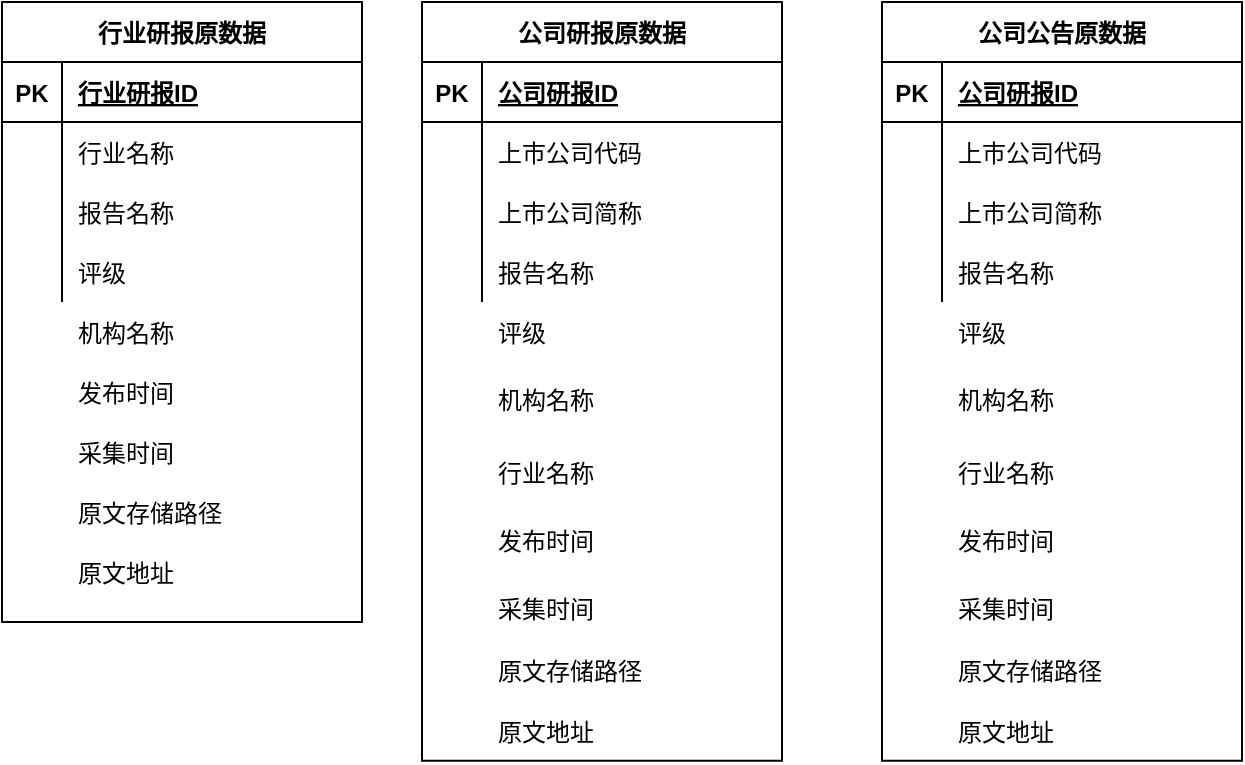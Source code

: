 <mxfile version="14.4.9" type="github">
  <diagram id="uSX-9S-eXGz2k6nIvwEQ" name="第 1 页">
    <mxGraphModel dx="743" dy="429" grid="1" gridSize="10" guides="1" tooltips="1" connect="1" arrows="1" fold="1" page="1" pageScale="1" pageWidth="850" pageHeight="1100" math="0" shadow="0">
      <root>
        <mxCell id="0" />
        <mxCell id="1" parent="0" />
        <mxCell id="P-fnGor--EmOhXwZXgAq-38" value="" style="group" vertex="1" connectable="0" parent="1">
          <mxGeometry x="130" y="130" width="180" height="310" as="geometry" />
        </mxCell>
        <mxCell id="P-fnGor--EmOhXwZXgAq-15" value="行业研报原数据" style="shape=table;startSize=30;container=1;collapsible=1;childLayout=tableLayout;fixedRows=1;rowLines=0;fontStyle=1;align=center;resizeLast=1;" vertex="1" parent="P-fnGor--EmOhXwZXgAq-38">
          <mxGeometry width="180" height="310" as="geometry" />
        </mxCell>
        <mxCell id="P-fnGor--EmOhXwZXgAq-16" value="" style="shape=partialRectangle;collapsible=0;dropTarget=0;pointerEvents=0;fillColor=none;top=0;left=0;bottom=1;right=0;points=[[0,0.5],[1,0.5]];portConstraint=eastwest;" vertex="1" parent="P-fnGor--EmOhXwZXgAq-15">
          <mxGeometry y="30" width="180" height="30" as="geometry" />
        </mxCell>
        <mxCell id="P-fnGor--EmOhXwZXgAq-17" value="PK" style="shape=partialRectangle;connectable=0;fillColor=none;top=0;left=0;bottom=0;right=0;fontStyle=1;overflow=hidden;" vertex="1" parent="P-fnGor--EmOhXwZXgAq-16">
          <mxGeometry width="30" height="30" as="geometry" />
        </mxCell>
        <mxCell id="P-fnGor--EmOhXwZXgAq-18" value="行业研报ID" style="shape=partialRectangle;connectable=0;fillColor=none;top=0;left=0;bottom=0;right=0;align=left;spacingLeft=6;fontStyle=5;overflow=hidden;" vertex="1" parent="P-fnGor--EmOhXwZXgAq-16">
          <mxGeometry x="30" width="150" height="30" as="geometry" />
        </mxCell>
        <mxCell id="P-fnGor--EmOhXwZXgAq-19" value="" style="shape=partialRectangle;collapsible=0;dropTarget=0;pointerEvents=0;fillColor=none;top=0;left=0;bottom=0;right=0;points=[[0,0.5],[1,0.5]];portConstraint=eastwest;" vertex="1" parent="P-fnGor--EmOhXwZXgAq-15">
          <mxGeometry y="60" width="180" height="30" as="geometry" />
        </mxCell>
        <mxCell id="P-fnGor--EmOhXwZXgAq-20" value="" style="shape=partialRectangle;connectable=0;fillColor=none;top=0;left=0;bottom=0;right=0;editable=1;overflow=hidden;" vertex="1" parent="P-fnGor--EmOhXwZXgAq-19">
          <mxGeometry width="30" height="30" as="geometry" />
        </mxCell>
        <mxCell id="P-fnGor--EmOhXwZXgAq-21" value="行业名称" style="shape=partialRectangle;connectable=0;fillColor=none;top=0;left=0;bottom=0;right=0;align=left;spacingLeft=6;overflow=hidden;" vertex="1" parent="P-fnGor--EmOhXwZXgAq-19">
          <mxGeometry x="30" width="150" height="30" as="geometry" />
        </mxCell>
        <mxCell id="P-fnGor--EmOhXwZXgAq-22" value="" style="shape=partialRectangle;collapsible=0;dropTarget=0;pointerEvents=0;fillColor=none;top=0;left=0;bottom=0;right=0;points=[[0,0.5],[1,0.5]];portConstraint=eastwest;" vertex="1" parent="P-fnGor--EmOhXwZXgAq-15">
          <mxGeometry y="90" width="180" height="30" as="geometry" />
        </mxCell>
        <mxCell id="P-fnGor--EmOhXwZXgAq-23" value="" style="shape=partialRectangle;connectable=0;fillColor=none;top=0;left=0;bottom=0;right=0;editable=1;overflow=hidden;" vertex="1" parent="P-fnGor--EmOhXwZXgAq-22">
          <mxGeometry width="30" height="30" as="geometry" />
        </mxCell>
        <mxCell id="P-fnGor--EmOhXwZXgAq-24" value="报告名称" style="shape=partialRectangle;connectable=0;fillColor=none;top=0;left=0;bottom=0;right=0;align=left;spacingLeft=6;overflow=hidden;" vertex="1" parent="P-fnGor--EmOhXwZXgAq-22">
          <mxGeometry x="30" width="150" height="30" as="geometry" />
        </mxCell>
        <mxCell id="P-fnGor--EmOhXwZXgAq-25" value="" style="shape=partialRectangle;collapsible=0;dropTarget=0;pointerEvents=0;fillColor=none;top=0;left=0;bottom=0;right=0;points=[[0,0.5],[1,0.5]];portConstraint=eastwest;" vertex="1" parent="P-fnGor--EmOhXwZXgAq-15">
          <mxGeometry y="120" width="180" height="30" as="geometry" />
        </mxCell>
        <mxCell id="P-fnGor--EmOhXwZXgAq-26" value="" style="shape=partialRectangle;connectable=0;fillColor=none;top=0;left=0;bottom=0;right=0;editable=1;overflow=hidden;" vertex="1" parent="P-fnGor--EmOhXwZXgAq-25">
          <mxGeometry width="30" height="30" as="geometry" />
        </mxCell>
        <mxCell id="P-fnGor--EmOhXwZXgAq-27" value="评级" style="shape=partialRectangle;connectable=0;fillColor=none;top=0;left=0;bottom=0;right=0;align=left;spacingLeft=6;overflow=hidden;" vertex="1" parent="P-fnGor--EmOhXwZXgAq-25">
          <mxGeometry x="30" width="150" height="30" as="geometry" />
        </mxCell>
        <mxCell id="P-fnGor--EmOhXwZXgAq-28" value="" style="shape=partialRectangle;connectable=0;fillColor=none;top=0;left=0;bottom=0;right=0;editable=1;overflow=hidden;" vertex="1" parent="P-fnGor--EmOhXwZXgAq-38">
          <mxGeometry y="150" width="30" height="30" as="geometry" />
        </mxCell>
        <mxCell id="P-fnGor--EmOhXwZXgAq-29" value="机构名称" style="shape=partialRectangle;connectable=0;fillColor=none;top=0;left=0;bottom=0;right=0;align=left;spacingLeft=6;overflow=hidden;" vertex="1" parent="P-fnGor--EmOhXwZXgAq-38">
          <mxGeometry x="30" y="150" width="150" height="30" as="geometry" />
        </mxCell>
        <mxCell id="P-fnGor--EmOhXwZXgAq-30" value="" style="shape=partialRectangle;connectable=0;fillColor=none;top=0;left=0;bottom=0;right=0;editable=1;overflow=hidden;" vertex="1" parent="P-fnGor--EmOhXwZXgAq-38">
          <mxGeometry y="180" width="30" height="30" as="geometry" />
        </mxCell>
        <mxCell id="P-fnGor--EmOhXwZXgAq-31" value="发布时间" style="shape=partialRectangle;connectable=0;fillColor=none;top=0;left=0;bottom=0;right=0;align=left;spacingLeft=6;overflow=hidden;" vertex="1" parent="P-fnGor--EmOhXwZXgAq-38">
          <mxGeometry x="30" y="180" width="150" height="30" as="geometry" />
        </mxCell>
        <mxCell id="P-fnGor--EmOhXwZXgAq-32" value="" style="shape=partialRectangle;connectable=0;fillColor=none;top=0;left=0;bottom=0;right=0;editable=1;overflow=hidden;" vertex="1" parent="P-fnGor--EmOhXwZXgAq-38">
          <mxGeometry y="210" width="30" height="30" as="geometry" />
        </mxCell>
        <mxCell id="P-fnGor--EmOhXwZXgAq-33" value="采集时间" style="shape=partialRectangle;connectable=0;fillColor=none;top=0;left=0;bottom=0;right=0;align=left;spacingLeft=6;overflow=hidden;" vertex="1" parent="P-fnGor--EmOhXwZXgAq-38">
          <mxGeometry x="30" y="210" width="150" height="30" as="geometry" />
        </mxCell>
        <mxCell id="P-fnGor--EmOhXwZXgAq-34" value="" style="shape=partialRectangle;connectable=0;fillColor=none;top=0;left=0;bottom=0;right=0;editable=1;overflow=hidden;" vertex="1" parent="P-fnGor--EmOhXwZXgAq-38">
          <mxGeometry y="240" width="30" height="30" as="geometry" />
        </mxCell>
        <mxCell id="P-fnGor--EmOhXwZXgAq-35" value="原文存储路径" style="shape=partialRectangle;connectable=0;fillColor=none;top=0;left=0;bottom=0;right=0;align=left;spacingLeft=6;overflow=hidden;" vertex="1" parent="P-fnGor--EmOhXwZXgAq-38">
          <mxGeometry x="30" y="240" width="150" height="30" as="geometry" />
        </mxCell>
        <mxCell id="P-fnGor--EmOhXwZXgAq-36" value="" style="shape=partialRectangle;connectable=0;fillColor=none;top=0;left=0;bottom=0;right=0;editable=1;overflow=hidden;" vertex="1" parent="P-fnGor--EmOhXwZXgAq-38">
          <mxGeometry y="270" width="30" height="30" as="geometry" />
        </mxCell>
        <mxCell id="P-fnGor--EmOhXwZXgAq-37" value="原文地址" style="shape=partialRectangle;connectable=0;fillColor=none;top=0;left=0;bottom=0;right=0;align=left;spacingLeft=6;overflow=hidden;" vertex="1" parent="P-fnGor--EmOhXwZXgAq-38">
          <mxGeometry x="30" y="270" width="150" height="30" as="geometry" />
        </mxCell>
        <mxCell id="P-fnGor--EmOhXwZXgAq-39" value="" style="group" vertex="1" connectable="0" parent="1">
          <mxGeometry x="340" y="130" width="180" height="380" as="geometry" />
        </mxCell>
        <mxCell id="P-fnGor--EmOhXwZXgAq-40" value="公司研报原数据" style="shape=table;startSize=30;container=1;collapsible=1;childLayout=tableLayout;fixedRows=1;rowLines=0;fontStyle=1;align=center;resizeLast=1;" vertex="1" parent="P-fnGor--EmOhXwZXgAq-39">
          <mxGeometry width="180" height="379.334" as="geometry" />
        </mxCell>
        <mxCell id="P-fnGor--EmOhXwZXgAq-41" value="" style="shape=partialRectangle;collapsible=0;dropTarget=0;pointerEvents=0;fillColor=none;top=0;left=0;bottom=1;right=0;points=[[0,0.5],[1,0.5]];portConstraint=eastwest;" vertex="1" parent="P-fnGor--EmOhXwZXgAq-40">
          <mxGeometry y="30" width="180" height="30" as="geometry" />
        </mxCell>
        <mxCell id="P-fnGor--EmOhXwZXgAq-42" value="PK" style="shape=partialRectangle;connectable=0;fillColor=none;top=0;left=0;bottom=0;right=0;fontStyle=1;overflow=hidden;" vertex="1" parent="P-fnGor--EmOhXwZXgAq-41">
          <mxGeometry width="30" height="30" as="geometry" />
        </mxCell>
        <mxCell id="P-fnGor--EmOhXwZXgAq-43" value="公司研报ID" style="shape=partialRectangle;connectable=0;fillColor=none;top=0;left=0;bottom=0;right=0;align=left;spacingLeft=6;fontStyle=5;overflow=hidden;" vertex="1" parent="P-fnGor--EmOhXwZXgAq-41">
          <mxGeometry x="30" width="150" height="30" as="geometry" />
        </mxCell>
        <mxCell id="P-fnGor--EmOhXwZXgAq-44" value="" style="shape=partialRectangle;collapsible=0;dropTarget=0;pointerEvents=0;fillColor=none;top=0;left=0;bottom=0;right=0;points=[[0,0.5],[1,0.5]];portConstraint=eastwest;" vertex="1" parent="P-fnGor--EmOhXwZXgAq-40">
          <mxGeometry y="60" width="180" height="30" as="geometry" />
        </mxCell>
        <mxCell id="P-fnGor--EmOhXwZXgAq-45" value="" style="shape=partialRectangle;connectable=0;fillColor=none;top=0;left=0;bottom=0;right=0;editable=1;overflow=hidden;" vertex="1" parent="P-fnGor--EmOhXwZXgAq-44">
          <mxGeometry width="30" height="30" as="geometry" />
        </mxCell>
        <mxCell id="P-fnGor--EmOhXwZXgAq-46" value="上市公司代码" style="shape=partialRectangle;connectable=0;fillColor=none;top=0;left=0;bottom=0;right=0;align=left;spacingLeft=6;overflow=hidden;" vertex="1" parent="P-fnGor--EmOhXwZXgAq-44">
          <mxGeometry x="30" width="150" height="30" as="geometry" />
        </mxCell>
        <mxCell id="P-fnGor--EmOhXwZXgAq-47" value="" style="shape=partialRectangle;collapsible=0;dropTarget=0;pointerEvents=0;fillColor=none;top=0;left=0;bottom=0;right=0;points=[[0,0.5],[1,0.5]];portConstraint=eastwest;" vertex="1" parent="P-fnGor--EmOhXwZXgAq-40">
          <mxGeometry y="90" width="180" height="30" as="geometry" />
        </mxCell>
        <mxCell id="P-fnGor--EmOhXwZXgAq-48" value="" style="shape=partialRectangle;connectable=0;fillColor=none;top=0;left=0;bottom=0;right=0;editable=1;overflow=hidden;" vertex="1" parent="P-fnGor--EmOhXwZXgAq-47">
          <mxGeometry width="30" height="30" as="geometry" />
        </mxCell>
        <mxCell id="P-fnGor--EmOhXwZXgAq-49" value="上市公司简称" style="shape=partialRectangle;connectable=0;fillColor=none;top=0;left=0;bottom=0;right=0;align=left;spacingLeft=6;overflow=hidden;" vertex="1" parent="P-fnGor--EmOhXwZXgAq-47">
          <mxGeometry x="30" width="150" height="30" as="geometry" />
        </mxCell>
        <mxCell id="P-fnGor--EmOhXwZXgAq-50" value="" style="shape=partialRectangle;collapsible=0;dropTarget=0;pointerEvents=0;fillColor=none;top=0;left=0;bottom=0;right=0;points=[[0,0.5],[1,0.5]];portConstraint=eastwest;" vertex="1" parent="P-fnGor--EmOhXwZXgAq-40">
          <mxGeometry y="120" width="180" height="30" as="geometry" />
        </mxCell>
        <mxCell id="P-fnGor--EmOhXwZXgAq-51" value="" style="shape=partialRectangle;connectable=0;fillColor=none;top=0;left=0;bottom=0;right=0;editable=1;overflow=hidden;" vertex="1" parent="P-fnGor--EmOhXwZXgAq-50">
          <mxGeometry width="30" height="30" as="geometry" />
        </mxCell>
        <mxCell id="P-fnGor--EmOhXwZXgAq-52" value="报告名称" style="shape=partialRectangle;connectable=0;fillColor=none;top=0;left=0;bottom=0;right=0;align=left;spacingLeft=6;overflow=hidden;" vertex="1" parent="P-fnGor--EmOhXwZXgAq-50">
          <mxGeometry x="30" width="150" height="30" as="geometry" />
        </mxCell>
        <mxCell id="P-fnGor--EmOhXwZXgAq-53" value="" style="shape=partialRectangle;connectable=0;fillColor=none;top=0;left=0;bottom=0;right=0;editable=1;overflow=hidden;" vertex="1" parent="P-fnGor--EmOhXwZXgAq-39">
          <mxGeometry y="183.549" width="30" height="36.71" as="geometry" />
        </mxCell>
        <mxCell id="P-fnGor--EmOhXwZXgAq-54" value="评级" style="shape=partialRectangle;connectable=0;fillColor=none;top=0;left=0;bottom=0;right=0;align=left;spacingLeft=6;overflow=hidden;" vertex="1" parent="P-fnGor--EmOhXwZXgAq-39">
          <mxGeometry x="30" y="146.836" width="150" height="36.71" as="geometry" />
        </mxCell>
        <mxCell id="P-fnGor--EmOhXwZXgAq-55" value="" style="shape=partialRectangle;connectable=0;fillColor=none;top=0;left=0;bottom=0;right=0;editable=1;overflow=hidden;" vertex="1" parent="P-fnGor--EmOhXwZXgAq-39">
          <mxGeometry y="220.258" width="30" height="36.71" as="geometry" />
        </mxCell>
        <mxCell id="P-fnGor--EmOhXwZXgAq-56" value="机构名称" style="shape=partialRectangle;connectable=0;fillColor=none;top=0;left=0;bottom=0;right=0;align=left;spacingLeft=6;overflow=hidden;" vertex="1" parent="P-fnGor--EmOhXwZXgAq-39">
          <mxGeometry x="30" y="179.996" width="150" height="36.71" as="geometry" />
        </mxCell>
        <mxCell id="P-fnGor--EmOhXwZXgAq-57" value="" style="shape=partialRectangle;connectable=0;fillColor=none;top=0;left=0;bottom=0;right=0;editable=1;overflow=hidden;" vertex="1" parent="P-fnGor--EmOhXwZXgAq-39">
          <mxGeometry y="256.968" width="30" height="36.71" as="geometry" />
        </mxCell>
        <mxCell id="P-fnGor--EmOhXwZXgAq-58" value="行业名称" style="shape=partialRectangle;connectable=0;fillColor=none;top=0;left=0;bottom=0;right=0;align=left;spacingLeft=6;overflow=hidden;" vertex="1" parent="P-fnGor--EmOhXwZXgAq-39">
          <mxGeometry x="30" y="216.706" width="150" height="36.71" as="geometry" />
        </mxCell>
        <mxCell id="P-fnGor--EmOhXwZXgAq-59" value="" style="shape=partialRectangle;connectable=0;fillColor=none;top=0;left=0;bottom=0;right=0;editable=1;overflow=hidden;" vertex="1" parent="P-fnGor--EmOhXwZXgAq-39">
          <mxGeometry y="293.678" width="30" height="36.71" as="geometry" />
        </mxCell>
        <mxCell id="P-fnGor--EmOhXwZXgAq-61" value="" style="shape=partialRectangle;connectable=0;fillColor=none;top=0;left=0;bottom=0;right=0;editable=1;overflow=hidden;" vertex="1" parent="P-fnGor--EmOhXwZXgAq-39">
          <mxGeometry y="330.387" width="30" height="36.71" as="geometry" />
        </mxCell>
        <mxCell id="P-fnGor--EmOhXwZXgAq-63" value="发布时间" style="shape=partialRectangle;connectable=0;fillColor=none;top=0;left=0;bottom=0;right=0;align=left;spacingLeft=6;overflow=hidden;" vertex="1" parent="P-fnGor--EmOhXwZXgAq-39">
          <mxGeometry x="30" y="253.413" width="150" height="30.757" as="geometry" />
        </mxCell>
        <mxCell id="P-fnGor--EmOhXwZXgAq-64" value="采集时间" style="shape=partialRectangle;connectable=0;fillColor=none;top=0;left=0;bottom=0;right=0;align=left;spacingLeft=6;overflow=hidden;" vertex="1" parent="P-fnGor--EmOhXwZXgAq-39">
          <mxGeometry x="30" y="287.73" width="150" height="30.757" as="geometry" />
        </mxCell>
        <mxCell id="P-fnGor--EmOhXwZXgAq-65" value="原文存储路径" style="shape=partialRectangle;connectable=0;fillColor=none;top=0;left=0;bottom=0;right=0;align=left;spacingLeft=6;overflow=hidden;" vertex="1" parent="P-fnGor--EmOhXwZXgAq-39">
          <mxGeometry x="30" y="318.486" width="150" height="30.757" as="geometry" />
        </mxCell>
        <mxCell id="P-fnGor--EmOhXwZXgAq-66" value="原文地址" style="shape=partialRectangle;connectable=0;fillColor=none;top=0;left=0;bottom=0;right=0;align=left;spacingLeft=6;overflow=hidden;" vertex="1" parent="P-fnGor--EmOhXwZXgAq-39">
          <mxGeometry x="30" y="349.243" width="150" height="30.757" as="geometry" />
        </mxCell>
        <mxCell id="P-fnGor--EmOhXwZXgAq-67" value="" style="group" vertex="1" connectable="0" parent="1">
          <mxGeometry x="570" y="130" width="180" height="380" as="geometry" />
        </mxCell>
        <mxCell id="P-fnGor--EmOhXwZXgAq-68" value="公司公告原数据" style="shape=table;startSize=30;container=1;collapsible=1;childLayout=tableLayout;fixedRows=1;rowLines=0;fontStyle=1;align=center;resizeLast=1;" vertex="1" parent="P-fnGor--EmOhXwZXgAq-67">
          <mxGeometry width="180" height="379.334" as="geometry" />
        </mxCell>
        <mxCell id="P-fnGor--EmOhXwZXgAq-69" value="" style="shape=partialRectangle;collapsible=0;dropTarget=0;pointerEvents=0;fillColor=none;top=0;left=0;bottom=1;right=0;points=[[0,0.5],[1,0.5]];portConstraint=eastwest;" vertex="1" parent="P-fnGor--EmOhXwZXgAq-68">
          <mxGeometry y="30" width="180" height="30" as="geometry" />
        </mxCell>
        <mxCell id="P-fnGor--EmOhXwZXgAq-70" value="PK" style="shape=partialRectangle;connectable=0;fillColor=none;top=0;left=0;bottom=0;right=0;fontStyle=1;overflow=hidden;" vertex="1" parent="P-fnGor--EmOhXwZXgAq-69">
          <mxGeometry width="30" height="30" as="geometry" />
        </mxCell>
        <mxCell id="P-fnGor--EmOhXwZXgAq-71" value="公司研报ID" style="shape=partialRectangle;connectable=0;fillColor=none;top=0;left=0;bottom=0;right=0;align=left;spacingLeft=6;fontStyle=5;overflow=hidden;" vertex="1" parent="P-fnGor--EmOhXwZXgAq-69">
          <mxGeometry x="30" width="150" height="30" as="geometry" />
        </mxCell>
        <mxCell id="P-fnGor--EmOhXwZXgAq-72" value="" style="shape=partialRectangle;collapsible=0;dropTarget=0;pointerEvents=0;fillColor=none;top=0;left=0;bottom=0;right=0;points=[[0,0.5],[1,0.5]];portConstraint=eastwest;" vertex="1" parent="P-fnGor--EmOhXwZXgAq-68">
          <mxGeometry y="60" width="180" height="30" as="geometry" />
        </mxCell>
        <mxCell id="P-fnGor--EmOhXwZXgAq-73" value="" style="shape=partialRectangle;connectable=0;fillColor=none;top=0;left=0;bottom=0;right=0;editable=1;overflow=hidden;" vertex="1" parent="P-fnGor--EmOhXwZXgAq-72">
          <mxGeometry width="30" height="30" as="geometry" />
        </mxCell>
        <mxCell id="P-fnGor--EmOhXwZXgAq-74" value="上市公司代码" style="shape=partialRectangle;connectable=0;fillColor=none;top=0;left=0;bottom=0;right=0;align=left;spacingLeft=6;overflow=hidden;" vertex="1" parent="P-fnGor--EmOhXwZXgAq-72">
          <mxGeometry x="30" width="150" height="30" as="geometry" />
        </mxCell>
        <mxCell id="P-fnGor--EmOhXwZXgAq-75" value="" style="shape=partialRectangle;collapsible=0;dropTarget=0;pointerEvents=0;fillColor=none;top=0;left=0;bottom=0;right=0;points=[[0,0.5],[1,0.5]];portConstraint=eastwest;" vertex="1" parent="P-fnGor--EmOhXwZXgAq-68">
          <mxGeometry y="90" width="180" height="30" as="geometry" />
        </mxCell>
        <mxCell id="P-fnGor--EmOhXwZXgAq-76" value="" style="shape=partialRectangle;connectable=0;fillColor=none;top=0;left=0;bottom=0;right=0;editable=1;overflow=hidden;" vertex="1" parent="P-fnGor--EmOhXwZXgAq-75">
          <mxGeometry width="30" height="30" as="geometry" />
        </mxCell>
        <mxCell id="P-fnGor--EmOhXwZXgAq-77" value="上市公司简称" style="shape=partialRectangle;connectable=0;fillColor=none;top=0;left=0;bottom=0;right=0;align=left;spacingLeft=6;overflow=hidden;" vertex="1" parent="P-fnGor--EmOhXwZXgAq-75">
          <mxGeometry x="30" width="150" height="30" as="geometry" />
        </mxCell>
        <mxCell id="P-fnGor--EmOhXwZXgAq-78" value="" style="shape=partialRectangle;collapsible=0;dropTarget=0;pointerEvents=0;fillColor=none;top=0;left=0;bottom=0;right=0;points=[[0,0.5],[1,0.5]];portConstraint=eastwest;" vertex="1" parent="P-fnGor--EmOhXwZXgAq-68">
          <mxGeometry y="120" width="180" height="30" as="geometry" />
        </mxCell>
        <mxCell id="P-fnGor--EmOhXwZXgAq-79" value="" style="shape=partialRectangle;connectable=0;fillColor=none;top=0;left=0;bottom=0;right=0;editable=1;overflow=hidden;" vertex="1" parent="P-fnGor--EmOhXwZXgAq-78">
          <mxGeometry width="30" height="30" as="geometry" />
        </mxCell>
        <mxCell id="P-fnGor--EmOhXwZXgAq-80" value="报告名称" style="shape=partialRectangle;connectable=0;fillColor=none;top=0;left=0;bottom=0;right=0;align=left;spacingLeft=6;overflow=hidden;" vertex="1" parent="P-fnGor--EmOhXwZXgAq-78">
          <mxGeometry x="30" width="150" height="30" as="geometry" />
        </mxCell>
        <mxCell id="P-fnGor--EmOhXwZXgAq-81" value="" style="shape=partialRectangle;connectable=0;fillColor=none;top=0;left=0;bottom=0;right=0;editable=1;overflow=hidden;" vertex="1" parent="P-fnGor--EmOhXwZXgAq-67">
          <mxGeometry y="183.549" width="30" height="36.71" as="geometry" />
        </mxCell>
        <mxCell id="P-fnGor--EmOhXwZXgAq-82" value="评级" style="shape=partialRectangle;connectable=0;fillColor=none;top=0;left=0;bottom=0;right=0;align=left;spacingLeft=6;overflow=hidden;" vertex="1" parent="P-fnGor--EmOhXwZXgAq-67">
          <mxGeometry x="30" y="146.836" width="150" height="36.71" as="geometry" />
        </mxCell>
        <mxCell id="P-fnGor--EmOhXwZXgAq-83" value="" style="shape=partialRectangle;connectable=0;fillColor=none;top=0;left=0;bottom=0;right=0;editable=1;overflow=hidden;" vertex="1" parent="P-fnGor--EmOhXwZXgAq-67">
          <mxGeometry y="220.258" width="30" height="36.71" as="geometry" />
        </mxCell>
        <mxCell id="P-fnGor--EmOhXwZXgAq-84" value="机构名称" style="shape=partialRectangle;connectable=0;fillColor=none;top=0;left=0;bottom=0;right=0;align=left;spacingLeft=6;overflow=hidden;" vertex="1" parent="P-fnGor--EmOhXwZXgAq-67">
          <mxGeometry x="30" y="179.996" width="150" height="36.71" as="geometry" />
        </mxCell>
        <mxCell id="P-fnGor--EmOhXwZXgAq-85" value="" style="shape=partialRectangle;connectable=0;fillColor=none;top=0;left=0;bottom=0;right=0;editable=1;overflow=hidden;" vertex="1" parent="P-fnGor--EmOhXwZXgAq-67">
          <mxGeometry y="256.968" width="30" height="36.71" as="geometry" />
        </mxCell>
        <mxCell id="P-fnGor--EmOhXwZXgAq-86" value="行业名称" style="shape=partialRectangle;connectable=0;fillColor=none;top=0;left=0;bottom=0;right=0;align=left;spacingLeft=6;overflow=hidden;" vertex="1" parent="P-fnGor--EmOhXwZXgAq-67">
          <mxGeometry x="30" y="216.706" width="150" height="36.71" as="geometry" />
        </mxCell>
        <mxCell id="P-fnGor--EmOhXwZXgAq-87" value="" style="shape=partialRectangle;connectable=0;fillColor=none;top=0;left=0;bottom=0;right=0;editable=1;overflow=hidden;" vertex="1" parent="P-fnGor--EmOhXwZXgAq-67">
          <mxGeometry y="293.678" width="30" height="36.71" as="geometry" />
        </mxCell>
        <mxCell id="P-fnGor--EmOhXwZXgAq-88" value="" style="shape=partialRectangle;connectable=0;fillColor=none;top=0;left=0;bottom=0;right=0;editable=1;overflow=hidden;" vertex="1" parent="P-fnGor--EmOhXwZXgAq-67">
          <mxGeometry y="330.387" width="30" height="36.71" as="geometry" />
        </mxCell>
        <mxCell id="P-fnGor--EmOhXwZXgAq-89" value="发布时间" style="shape=partialRectangle;connectable=0;fillColor=none;top=0;left=0;bottom=0;right=0;align=left;spacingLeft=6;overflow=hidden;" vertex="1" parent="P-fnGor--EmOhXwZXgAq-67">
          <mxGeometry x="30" y="253.413" width="150" height="30.757" as="geometry" />
        </mxCell>
        <mxCell id="P-fnGor--EmOhXwZXgAq-90" value="采集时间" style="shape=partialRectangle;connectable=0;fillColor=none;top=0;left=0;bottom=0;right=0;align=left;spacingLeft=6;overflow=hidden;" vertex="1" parent="P-fnGor--EmOhXwZXgAq-67">
          <mxGeometry x="30" y="287.73" width="150" height="30.757" as="geometry" />
        </mxCell>
        <mxCell id="P-fnGor--EmOhXwZXgAq-91" value="原文存储路径" style="shape=partialRectangle;connectable=0;fillColor=none;top=0;left=0;bottom=0;right=0;align=left;spacingLeft=6;overflow=hidden;" vertex="1" parent="P-fnGor--EmOhXwZXgAq-67">
          <mxGeometry x="30" y="318.486" width="150" height="30.757" as="geometry" />
        </mxCell>
        <mxCell id="P-fnGor--EmOhXwZXgAq-92" value="原文地址" style="shape=partialRectangle;connectable=0;fillColor=none;top=0;left=0;bottom=0;right=0;align=left;spacingLeft=6;overflow=hidden;" vertex="1" parent="P-fnGor--EmOhXwZXgAq-67">
          <mxGeometry x="30" y="349.243" width="150" height="30.757" as="geometry" />
        </mxCell>
      </root>
    </mxGraphModel>
  </diagram>
</mxfile>
